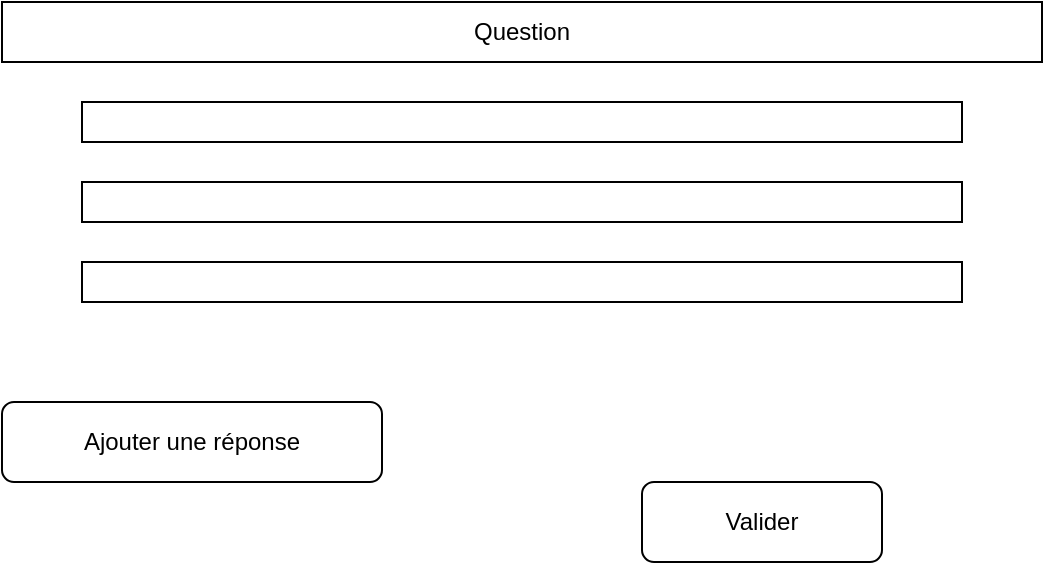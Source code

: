 <mxfile>
    <diagram id="E_TXO92YgS_uYBW3vdNz" name="Page-1">
        <mxGraphModel dx="677" dy="472" grid="1" gridSize="10" guides="1" tooltips="1" connect="1" arrows="1" fold="1" page="1" pageScale="1" pageWidth="827" pageHeight="1169" math="0" shadow="0">
            <root>
                <mxCell id="0"/>
                <mxCell id="1" parent="0"/>
                <mxCell id="2" value="Question" style="rounded=0;whiteSpace=wrap;html=1;" vertex="1" parent="1">
                    <mxGeometry x="80" y="40" width="520" height="30" as="geometry"/>
                </mxCell>
                <mxCell id="3" value="" style="rounded=0;whiteSpace=wrap;html=1;" vertex="1" parent="1">
                    <mxGeometry x="120" y="130" width="440" height="20" as="geometry"/>
                </mxCell>
                <mxCell id="4" value="" style="rounded=0;whiteSpace=wrap;html=1;" vertex="1" parent="1">
                    <mxGeometry x="120" y="90" width="440" height="20" as="geometry"/>
                </mxCell>
                <mxCell id="5" value="" style="rounded=0;whiteSpace=wrap;html=1;" vertex="1" parent="1">
                    <mxGeometry x="120" y="170" width="440" height="20" as="geometry"/>
                </mxCell>
                <mxCell id="6" value="Ajouter une réponse" style="rounded=1;whiteSpace=wrap;html=1;" vertex="1" parent="1">
                    <mxGeometry x="80" y="240" width="190" height="40" as="geometry"/>
                </mxCell>
                <mxCell id="7" value="Valider" style="rounded=1;whiteSpace=wrap;html=1;" vertex="1" parent="1">
                    <mxGeometry x="400" y="280" width="120" height="40" as="geometry"/>
                </mxCell>
            </root>
        </mxGraphModel>
    </diagram>
</mxfile>